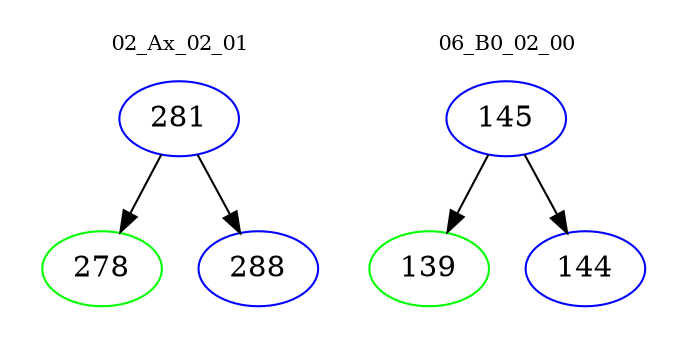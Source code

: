digraph{
subgraph cluster_0 {
color = white
label = "02_Ax_02_01";
fontsize=10;
T0_281 [label="281", color="blue"]
T0_281 -> T0_278 [color="black"]
T0_278 [label="278", color="green"]
T0_281 -> T0_288 [color="black"]
T0_288 [label="288", color="blue"]
}
subgraph cluster_1 {
color = white
label = "06_B0_02_00";
fontsize=10;
T1_145 [label="145", color="blue"]
T1_145 -> T1_139 [color="black"]
T1_139 [label="139", color="green"]
T1_145 -> T1_144 [color="black"]
T1_144 [label="144", color="blue"]
}
}
